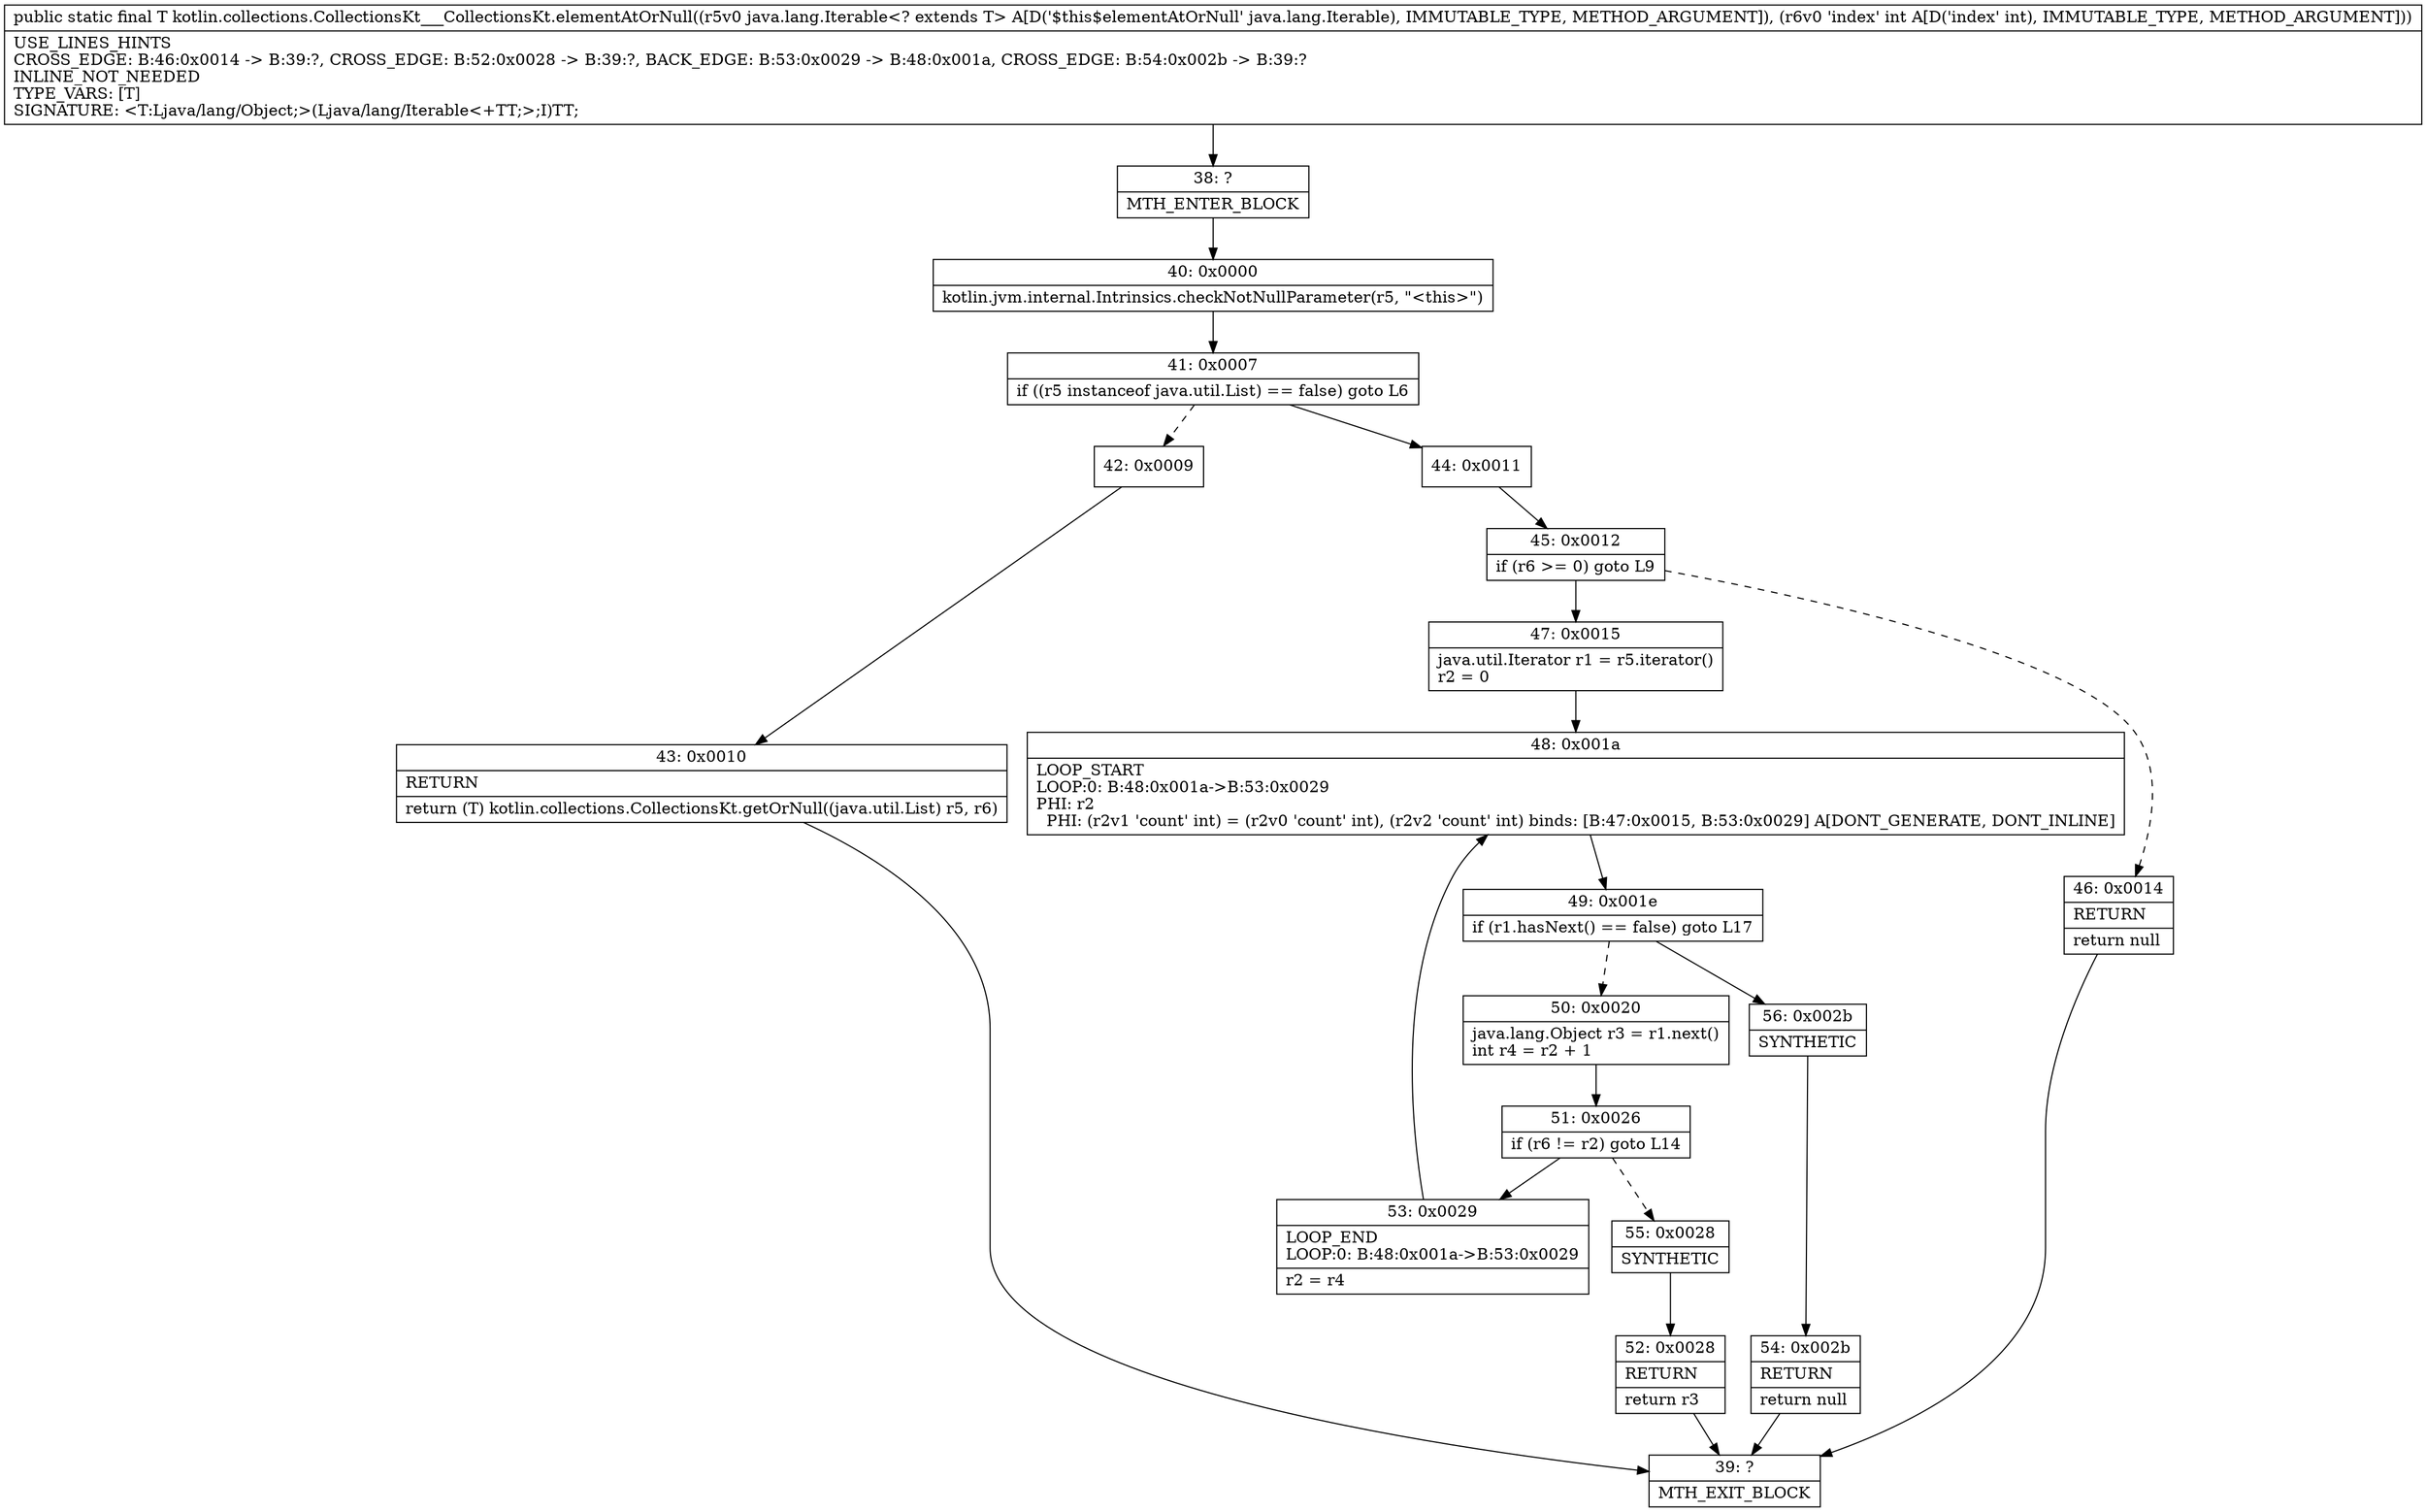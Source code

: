 digraph "CFG forkotlin.collections.CollectionsKt___CollectionsKt.elementAtOrNull(Ljava\/lang\/Iterable;I)Ljava\/lang\/Object;" {
Node_38 [shape=record,label="{38\:\ ?|MTH_ENTER_BLOCK\l}"];
Node_40 [shape=record,label="{40\:\ 0x0000|kotlin.jvm.internal.Intrinsics.checkNotNullParameter(r5, \"\<this\>\")\l}"];
Node_41 [shape=record,label="{41\:\ 0x0007|if ((r5 instanceof java.util.List) == false) goto L6\l}"];
Node_42 [shape=record,label="{42\:\ 0x0009}"];
Node_43 [shape=record,label="{43\:\ 0x0010|RETURN\l|return (T) kotlin.collections.CollectionsKt.getOrNull((java.util.List) r5, r6)\l}"];
Node_39 [shape=record,label="{39\:\ ?|MTH_EXIT_BLOCK\l}"];
Node_44 [shape=record,label="{44\:\ 0x0011}"];
Node_45 [shape=record,label="{45\:\ 0x0012|if (r6 \>= 0) goto L9\l}"];
Node_46 [shape=record,label="{46\:\ 0x0014|RETURN\l|return null\l}"];
Node_47 [shape=record,label="{47\:\ 0x0015|java.util.Iterator r1 = r5.iterator()\lr2 = 0\l}"];
Node_48 [shape=record,label="{48\:\ 0x001a|LOOP_START\lLOOP:0: B:48:0x001a\-\>B:53:0x0029\lPHI: r2 \l  PHI: (r2v1 'count' int) = (r2v0 'count' int), (r2v2 'count' int) binds: [B:47:0x0015, B:53:0x0029] A[DONT_GENERATE, DONT_INLINE]\l}"];
Node_49 [shape=record,label="{49\:\ 0x001e|if (r1.hasNext() == false) goto L17\l}"];
Node_50 [shape=record,label="{50\:\ 0x0020|java.lang.Object r3 = r1.next()\lint r4 = r2 + 1\l}"];
Node_51 [shape=record,label="{51\:\ 0x0026|if (r6 != r2) goto L14\l}"];
Node_53 [shape=record,label="{53\:\ 0x0029|LOOP_END\lLOOP:0: B:48:0x001a\-\>B:53:0x0029\l|r2 = r4\l}"];
Node_55 [shape=record,label="{55\:\ 0x0028|SYNTHETIC\l}"];
Node_52 [shape=record,label="{52\:\ 0x0028|RETURN\l|return r3\l}"];
Node_56 [shape=record,label="{56\:\ 0x002b|SYNTHETIC\l}"];
Node_54 [shape=record,label="{54\:\ 0x002b|RETURN\l|return null\l}"];
MethodNode[shape=record,label="{public static final T kotlin.collections.CollectionsKt___CollectionsKt.elementAtOrNull((r5v0 java.lang.Iterable\<? extends T\> A[D('$this$elementAtOrNull' java.lang.Iterable), IMMUTABLE_TYPE, METHOD_ARGUMENT]), (r6v0 'index' int A[D('index' int), IMMUTABLE_TYPE, METHOD_ARGUMENT]))  | USE_LINES_HINTS\lCROSS_EDGE: B:46:0x0014 \-\> B:39:?, CROSS_EDGE: B:52:0x0028 \-\> B:39:?, BACK_EDGE: B:53:0x0029 \-\> B:48:0x001a, CROSS_EDGE: B:54:0x002b \-\> B:39:?\lINLINE_NOT_NEEDED\lTYPE_VARS: [T]\lSIGNATURE: \<T:Ljava\/lang\/Object;\>(Ljava\/lang\/Iterable\<+TT;\>;I)TT;\l}"];
MethodNode -> Node_38;Node_38 -> Node_40;
Node_40 -> Node_41;
Node_41 -> Node_42[style=dashed];
Node_41 -> Node_44;
Node_42 -> Node_43;
Node_43 -> Node_39;
Node_44 -> Node_45;
Node_45 -> Node_46[style=dashed];
Node_45 -> Node_47;
Node_46 -> Node_39;
Node_47 -> Node_48;
Node_48 -> Node_49;
Node_49 -> Node_50[style=dashed];
Node_49 -> Node_56;
Node_50 -> Node_51;
Node_51 -> Node_53;
Node_51 -> Node_55[style=dashed];
Node_53 -> Node_48;
Node_55 -> Node_52;
Node_52 -> Node_39;
Node_56 -> Node_54;
Node_54 -> Node_39;
}

